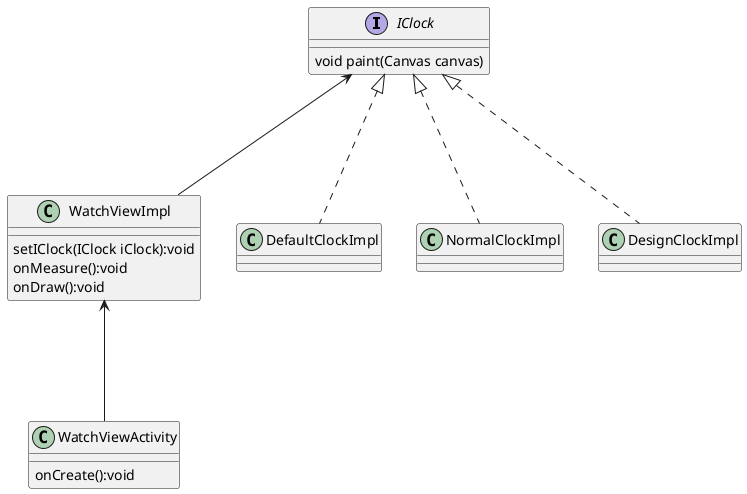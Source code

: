 @startuml

interface IClock{
void paint(Canvas canvas)
}

class WatchViewImpl {
setIClock(IClock iClock):void
onMeasure():void
onDraw():void
}

class WatchViewActivity {
onCreate():void
}

WatchViewImpl <--- WatchViewActivity
IClock <--- WatchViewImpl

IClock <|... DefaultClockImpl
IClock <|... NormalClockImpl
IClock <|... DesignClockImpl

@enduml